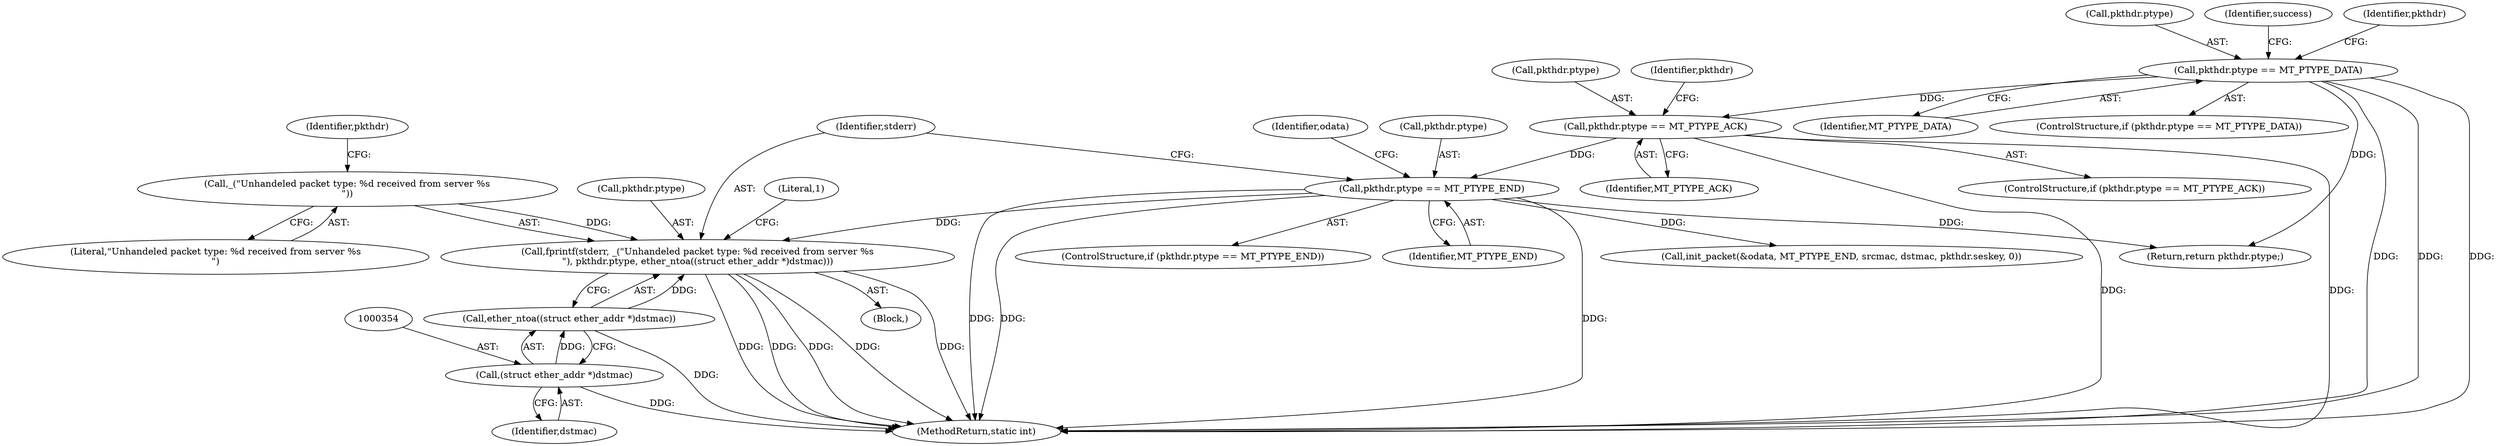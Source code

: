 digraph "0_MAC-Telnet_b69d11727d4f0f8cf719c79e3fb700f55ca03e9a@API" {
"1000345" [label="(Call,fprintf(stderr, _(\"Unhandeled packet type: %d received from server %s\n\"), pkthdr.ptype, ether_ntoa((struct ether_addr *)dstmac)))"];
"1000347" [label="(Call,_(\"Unhandeled packet type: %d received from server %s\n\"))"];
"1000311" [label="(Call,pkthdr.ptype == MT_PTYPE_END)"];
"1000303" [label="(Call,pkthdr.ptype == MT_PTYPE_ACK)"];
"1000147" [label="(Call,pkthdr.ptype == MT_PTYPE_DATA)"];
"1000352" [label="(Call,ether_ntoa((struct ether_addr *)dstmac))"];
"1000353" [label="(Call,(struct ether_addr *)dstmac)"];
"1000310" [label="(ControlStructure,if (pkthdr.ptype == MT_PTYPE_END))"];
"1000363" [label="(MethodReturn,static int)"];
"1000347" [label="(Call,_(\"Unhandeled packet type: %d received from server %s\n\"))"];
"1000345" [label="(Call,fprintf(stderr, _(\"Unhandeled packet type: %d received from server %s\n\"), pkthdr.ptype, ether_ntoa((struct ether_addr *)dstmac)))"];
"1000320" [label="(Identifier,odata)"];
"1000359" [label="(Return,return pkthdr.ptype;)"];
"1000358" [label="(Literal,1)"];
"1000344" [label="(Block,)"];
"1000318" [label="(Call,init_packet(&odata, MT_PTYPE_END, srcmac, dstmac, pkthdr.seskey, 0))"];
"1000311" [label="(Call,pkthdr.ptype == MT_PTYPE_END)"];
"1000303" [label="(Call,pkthdr.ptype == MT_PTYPE_ACK)"];
"1000315" [label="(Identifier,MT_PTYPE_END)"];
"1000346" [label="(Identifier,stderr)"];
"1000151" [label="(Identifier,MT_PTYPE_DATA)"];
"1000348" [label="(Literal,\"Unhandeled packet type: %d received from server %s\n\")"];
"1000353" [label="(Call,(struct ether_addr *)dstmac)"];
"1000147" [label="(Call,pkthdr.ptype == MT_PTYPE_DATA)"];
"1000307" [label="(Identifier,MT_PTYPE_ACK)"];
"1000148" [label="(Call,pkthdr.ptype)"];
"1000349" [label="(Call,pkthdr.ptype)"];
"1000304" [label="(Call,pkthdr.ptype)"];
"1000312" [label="(Call,pkthdr.ptype)"];
"1000157" [label="(Identifier,success)"];
"1000313" [label="(Identifier,pkthdr)"];
"1000355" [label="(Identifier,dstmac)"];
"1000302" [label="(ControlStructure,if (pkthdr.ptype == MT_PTYPE_ACK))"];
"1000305" [label="(Identifier,pkthdr)"];
"1000146" [label="(ControlStructure,if (pkthdr.ptype == MT_PTYPE_DATA))"];
"1000352" [label="(Call,ether_ntoa((struct ether_addr *)dstmac))"];
"1000350" [label="(Identifier,pkthdr)"];
"1000345" -> "1000344"  [label="AST: "];
"1000345" -> "1000352"  [label="CFG: "];
"1000346" -> "1000345"  [label="AST: "];
"1000347" -> "1000345"  [label="AST: "];
"1000349" -> "1000345"  [label="AST: "];
"1000352" -> "1000345"  [label="AST: "];
"1000358" -> "1000345"  [label="CFG: "];
"1000345" -> "1000363"  [label="DDG: "];
"1000345" -> "1000363"  [label="DDG: "];
"1000345" -> "1000363"  [label="DDG: "];
"1000345" -> "1000363"  [label="DDG: "];
"1000345" -> "1000363"  [label="DDG: "];
"1000347" -> "1000345"  [label="DDG: "];
"1000311" -> "1000345"  [label="DDG: "];
"1000352" -> "1000345"  [label="DDG: "];
"1000347" -> "1000348"  [label="CFG: "];
"1000348" -> "1000347"  [label="AST: "];
"1000350" -> "1000347"  [label="CFG: "];
"1000311" -> "1000310"  [label="AST: "];
"1000311" -> "1000315"  [label="CFG: "];
"1000312" -> "1000311"  [label="AST: "];
"1000315" -> "1000311"  [label="AST: "];
"1000320" -> "1000311"  [label="CFG: "];
"1000346" -> "1000311"  [label="CFG: "];
"1000311" -> "1000363"  [label="DDG: "];
"1000311" -> "1000363"  [label="DDG: "];
"1000311" -> "1000363"  [label="DDG: "];
"1000303" -> "1000311"  [label="DDG: "];
"1000311" -> "1000318"  [label="DDG: "];
"1000311" -> "1000359"  [label="DDG: "];
"1000303" -> "1000302"  [label="AST: "];
"1000303" -> "1000307"  [label="CFG: "];
"1000304" -> "1000303"  [label="AST: "];
"1000307" -> "1000303"  [label="AST: "];
"1000313" -> "1000303"  [label="CFG: "];
"1000303" -> "1000363"  [label="DDG: "];
"1000303" -> "1000363"  [label="DDG: "];
"1000147" -> "1000303"  [label="DDG: "];
"1000147" -> "1000146"  [label="AST: "];
"1000147" -> "1000151"  [label="CFG: "];
"1000148" -> "1000147"  [label="AST: "];
"1000151" -> "1000147"  [label="AST: "];
"1000157" -> "1000147"  [label="CFG: "];
"1000305" -> "1000147"  [label="CFG: "];
"1000147" -> "1000363"  [label="DDG: "];
"1000147" -> "1000363"  [label="DDG: "];
"1000147" -> "1000363"  [label="DDG: "];
"1000147" -> "1000359"  [label="DDG: "];
"1000352" -> "1000353"  [label="CFG: "];
"1000353" -> "1000352"  [label="AST: "];
"1000352" -> "1000363"  [label="DDG: "];
"1000353" -> "1000352"  [label="DDG: "];
"1000353" -> "1000355"  [label="CFG: "];
"1000354" -> "1000353"  [label="AST: "];
"1000355" -> "1000353"  [label="AST: "];
"1000353" -> "1000363"  [label="DDG: "];
}
